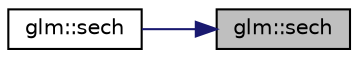 digraph "glm::sech"
{
 // LATEX_PDF_SIZE
  edge [fontname="Helvetica",fontsize="10",labelfontname="Helvetica",labelfontsize="10"];
  node [fontname="Helvetica",fontsize="10",shape=record];
  rankdir="RL";
  Node1 [label="glm::sech",height=0.2,width=0.4,color="black", fillcolor="grey75", style="filled", fontcolor="black",tooltip=" "];
  Node1 -> Node2 [dir="back",color="midnightblue",fontsize="10",style="solid",fontname="Helvetica"];
  Node2 [label="glm::sech",height=0.2,width=0.4,color="black", fillcolor="white", style="filled",URL="$namespaceglm.html#ad9b404c885d4fb0f7d227186b2444a10",tooltip=" "];
}
